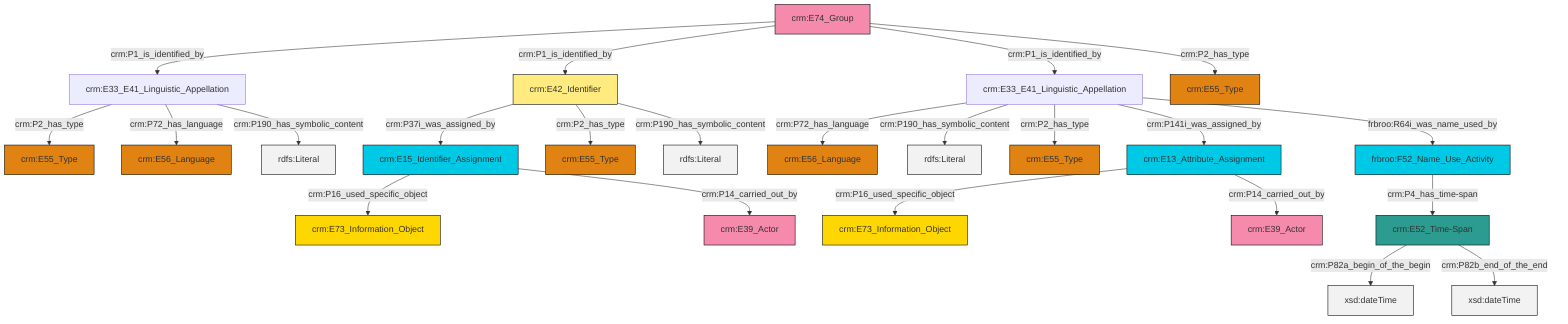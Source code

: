 graph TD
classDef Literal fill:#f2f2f2,stroke:#000000;
classDef CRM_Entity fill:#FFFFFF,stroke:#000000;
classDef Temporal_Entity fill:#00C9E6, stroke:#000000;
classDef Type fill:#E18312, stroke:#000000;
classDef Time-Span fill:#2C9C91, stroke:#000000;
classDef Appellation fill:#FFEB7F, stroke:#000000;
classDef Place fill:#008836, stroke:#000000;
classDef Persistent_Item fill:#B266B2, stroke:#000000;
classDef Conceptual_Object fill:#FFD700, stroke:#000000;
classDef Physical_Thing fill:#D2B48C, stroke:#000000;
classDef Actor fill:#f58aad, stroke:#000000;
classDef PC_Classes fill:#4ce600, stroke:#000000;
classDef Multi fill:#cccccc,stroke:#000000;

0["crm:E15_Identifier_Assignment"]:::Temporal_Entity -->|crm:P16_used_specific_object| 1["crm:E73_Information_Object"]:::Conceptual_Object
2["crm:E33_E41_Linguistic_Appellation"]:::Default -->|crm:P2_has_type| 3["crm:E55_Type"]:::Type
4["crm:E33_E41_Linguistic_Appellation"]:::Default -->|crm:P72_has_language| 5["crm:E56_Language"]:::Type
6["crm:E52_Time-Span"]:::Time-Span -->|crm:P82a_begin_of_the_begin| 7[xsd:dateTime]:::Literal
4["crm:E33_E41_Linguistic_Appellation"]:::Default -->|crm:P190_has_symbolic_content| 19[rdfs:Literal]:::Literal
20["crm:E74_Group"]:::Actor -->|crm:P1_is_identified_by| 2["crm:E33_E41_Linguistic_Appellation"]:::Default
24["frbroo:F52_Name_Use_Activity"]:::Temporal_Entity -->|crm:P4_has_time-span| 6["crm:E52_Time-Span"]:::Time-Span
4["crm:E33_E41_Linguistic_Appellation"]:::Default -->|crm:P2_has_type| 10["crm:E55_Type"]:::Type
16["crm:E42_Identifier"]:::Appellation -->|crm:P37i_was_assigned_by| 0["crm:E15_Identifier_Assignment"]:::Temporal_Entity
20["crm:E74_Group"]:::Actor -->|crm:P1_is_identified_by| 16["crm:E42_Identifier"]:::Appellation
20["crm:E74_Group"]:::Actor -->|crm:P1_is_identified_by| 4["crm:E33_E41_Linguistic_Appellation"]:::Default
16["crm:E42_Identifier"]:::Appellation -->|crm:P2_has_type| 21["crm:E55_Type"]:::Type
2["crm:E33_E41_Linguistic_Appellation"]:::Default -->|crm:P72_has_language| 32["crm:E56_Language"]:::Type
20["crm:E74_Group"]:::Actor -->|crm:P2_has_type| 26["crm:E55_Type"]:::Type
4["crm:E33_E41_Linguistic_Appellation"]:::Default -->|crm:P141i_was_assigned_by| 12["crm:E13_Attribute_Assignment"]:::Temporal_Entity
4["crm:E33_E41_Linguistic_Appellation"]:::Default -->|frbroo:R64i_was_name_used_by| 24["frbroo:F52_Name_Use_Activity"]:::Temporal_Entity
2["crm:E33_E41_Linguistic_Appellation"]:::Default -->|crm:P190_has_symbolic_content| 34[rdfs:Literal]:::Literal
12["crm:E13_Attribute_Assignment"]:::Temporal_Entity -->|crm:P16_used_specific_object| 8["crm:E73_Information_Object"]:::Conceptual_Object
0["crm:E15_Identifier_Assignment"]:::Temporal_Entity -->|crm:P14_carried_out_by| 14["crm:E39_Actor"]:::Actor
12["crm:E13_Attribute_Assignment"]:::Temporal_Entity -->|crm:P14_carried_out_by| 37["crm:E39_Actor"]:::Actor
16["crm:E42_Identifier"]:::Appellation -->|crm:P190_has_symbolic_content| 38[rdfs:Literal]:::Literal
6["crm:E52_Time-Span"]:::Time-Span -->|crm:P82b_end_of_the_end| 40[xsd:dateTime]:::Literal